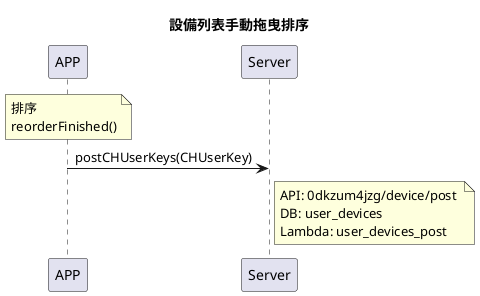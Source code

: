 @startuml
title: 設備列表手動拖曳排序

note over APP : 排序 \nreorderFinished()

APP -> Server: postCHUserKeys(CHUserKey)

note right of Server : API: 0dkzum4jzg/device/post \nDB: user_devices \nLambda: user_devices_post
@enduml